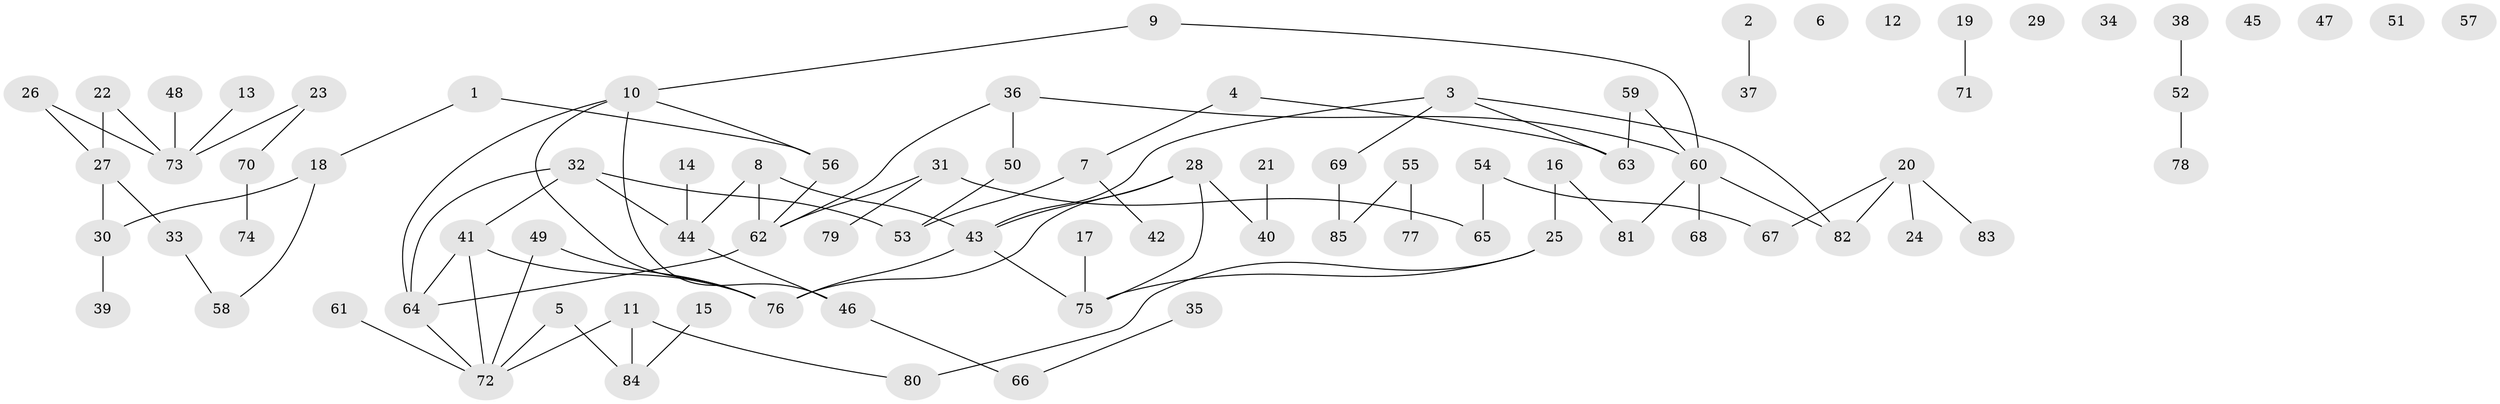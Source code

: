 // coarse degree distribution, {0: 0.44, 2: 0.16, 1: 0.32, 4: 0.04, 6: 0.04}
// Generated by graph-tools (version 1.1) at 2025/44/03/04/25 21:44:09]
// undirected, 85 vertices, 94 edges
graph export_dot {
graph [start="1"]
  node [color=gray90,style=filled];
  1;
  2;
  3;
  4;
  5;
  6;
  7;
  8;
  9;
  10;
  11;
  12;
  13;
  14;
  15;
  16;
  17;
  18;
  19;
  20;
  21;
  22;
  23;
  24;
  25;
  26;
  27;
  28;
  29;
  30;
  31;
  32;
  33;
  34;
  35;
  36;
  37;
  38;
  39;
  40;
  41;
  42;
  43;
  44;
  45;
  46;
  47;
  48;
  49;
  50;
  51;
  52;
  53;
  54;
  55;
  56;
  57;
  58;
  59;
  60;
  61;
  62;
  63;
  64;
  65;
  66;
  67;
  68;
  69;
  70;
  71;
  72;
  73;
  74;
  75;
  76;
  77;
  78;
  79;
  80;
  81;
  82;
  83;
  84;
  85;
  1 -- 18;
  1 -- 56;
  2 -- 37;
  3 -- 43;
  3 -- 63;
  3 -- 69;
  3 -- 82;
  4 -- 7;
  4 -- 63;
  5 -- 72;
  5 -- 84;
  7 -- 42;
  7 -- 53;
  8 -- 43;
  8 -- 44;
  8 -- 62;
  9 -- 10;
  9 -- 60;
  10 -- 46;
  10 -- 56;
  10 -- 64;
  10 -- 76;
  11 -- 72;
  11 -- 80;
  11 -- 84;
  13 -- 73;
  14 -- 44;
  15 -- 84;
  16 -- 25;
  16 -- 81;
  17 -- 75;
  18 -- 30;
  18 -- 58;
  19 -- 71;
  20 -- 24;
  20 -- 67;
  20 -- 82;
  20 -- 83;
  21 -- 40;
  22 -- 27;
  22 -- 73;
  23 -- 70;
  23 -- 73;
  25 -- 75;
  25 -- 80;
  26 -- 27;
  26 -- 73;
  27 -- 30;
  27 -- 33;
  28 -- 40;
  28 -- 43;
  28 -- 75;
  28 -- 76;
  30 -- 39;
  31 -- 62;
  31 -- 65;
  31 -- 79;
  32 -- 41;
  32 -- 44;
  32 -- 53;
  32 -- 64;
  33 -- 58;
  35 -- 66;
  36 -- 50;
  36 -- 60;
  36 -- 62;
  38 -- 52;
  41 -- 64;
  41 -- 72;
  41 -- 76;
  43 -- 75;
  43 -- 76;
  44 -- 46;
  46 -- 66;
  48 -- 73;
  49 -- 72;
  49 -- 76;
  50 -- 53;
  52 -- 78;
  54 -- 65;
  54 -- 67;
  55 -- 77;
  55 -- 85;
  56 -- 62;
  59 -- 60;
  59 -- 63;
  60 -- 68;
  60 -- 81;
  60 -- 82;
  61 -- 72;
  62 -- 64;
  64 -- 72;
  69 -- 85;
  70 -- 74;
}
